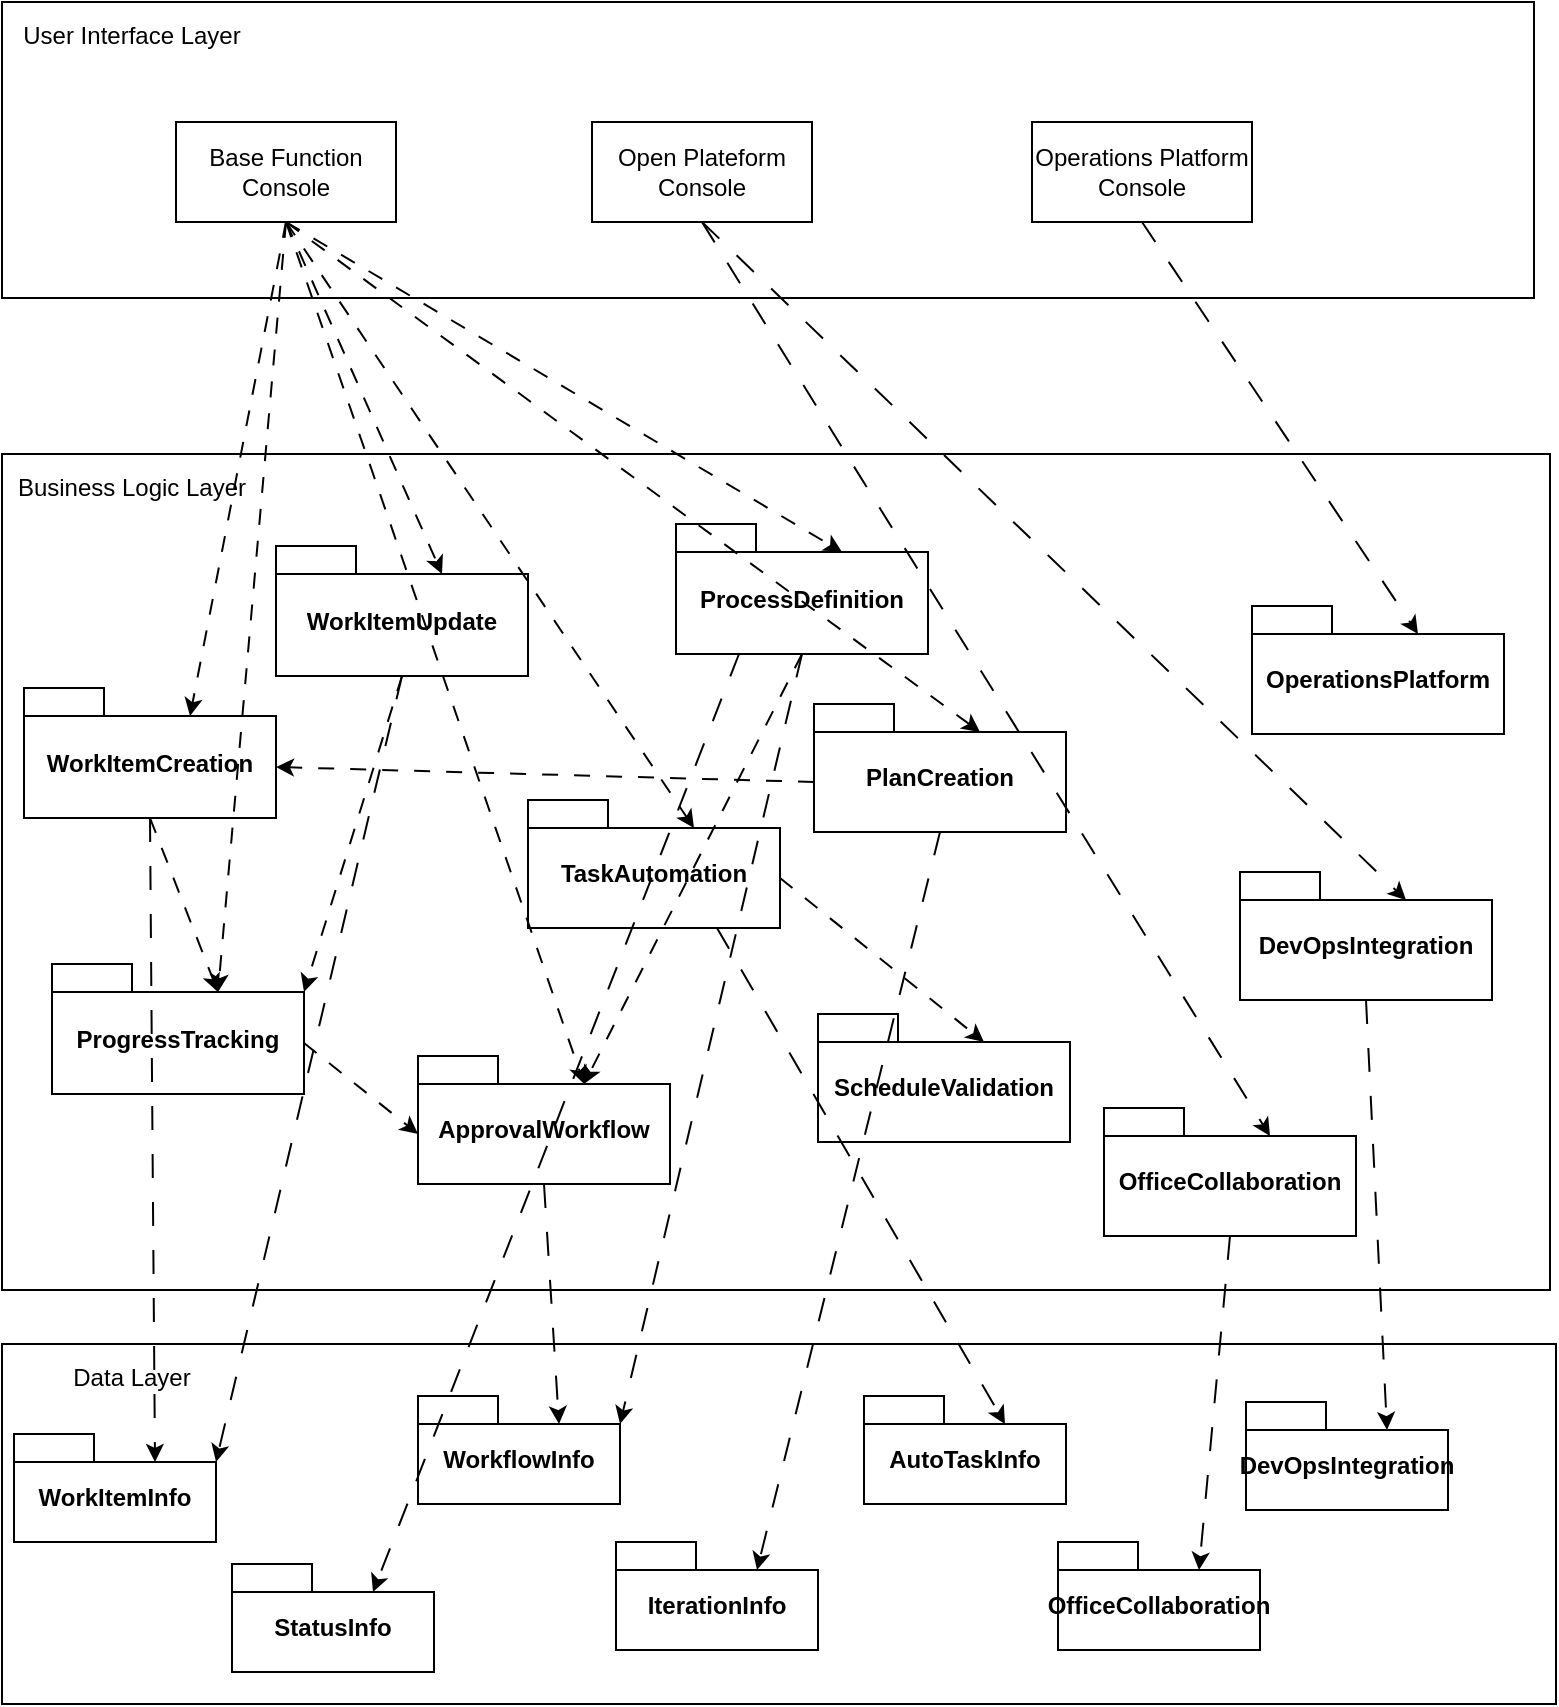 <mxfile version="26.1.3">
  <diagram name="第 1 页" id="LAimbSd9u4otUmIS_u9X">
    <mxGraphModel dx="1642" dy="1185" grid="0" gridSize="10" guides="1" tooltips="1" connect="1" arrows="1" fold="1" page="0" pageScale="1" pageWidth="827" pageHeight="1169" math="0" shadow="0">
      <root>
        <mxCell id="0" />
        <mxCell id="1" parent="0" />
        <mxCell id="-5gHlo677Q9oYCEak8Rk-1" value="" style="rounded=0;whiteSpace=wrap;html=1;" parent="1" vertex="1">
          <mxGeometry x="-355" y="-366" width="766" height="148" as="geometry" />
        </mxCell>
        <mxCell id="-5gHlo677Q9oYCEak8Rk-2" value="" style="rounded=0;whiteSpace=wrap;html=1;" parent="1" vertex="1">
          <mxGeometry x="-355" y="-140" width="774" height="418" as="geometry" />
        </mxCell>
        <mxCell id="-5gHlo677Q9oYCEak8Rk-3" value="" style="rounded=0;whiteSpace=wrap;html=1;" parent="1" vertex="1">
          <mxGeometry x="-355" y="305" width="777" height="180" as="geometry" />
        </mxCell>
        <mxCell id="-5gHlo677Q9oYCEak8Rk-4" value="User Interface Layer" style="text;html=1;align=center;verticalAlign=middle;whiteSpace=wrap;rounded=0;" parent="1" vertex="1">
          <mxGeometry x="-355" y="-366" width="130" height="33" as="geometry" />
        </mxCell>
        <mxCell id="-5gHlo677Q9oYCEak8Rk-5" value="Business Logic Layer" style="text;html=1;align=center;verticalAlign=middle;whiteSpace=wrap;rounded=0;" parent="1" vertex="1">
          <mxGeometry x="-355" y="-140" width="130" height="33" as="geometry" />
        </mxCell>
        <mxCell id="-5gHlo677Q9oYCEak8Rk-6" value="Data Layer" style="text;html=1;align=center;verticalAlign=middle;whiteSpace=wrap;rounded=0;" parent="1" vertex="1">
          <mxGeometry x="-355" y="305" width="130" height="33" as="geometry" />
        </mxCell>
        <mxCell id="-5gHlo677Q9oYCEak8Rk-7" value="WorkItemCreation" style="shape=folder;fontStyle=1;spacingTop=10;tabWidth=40;tabHeight=14;tabPosition=left;html=1;whiteSpace=wrap;" parent="1" vertex="1">
          <mxGeometry x="-344" y="-23" width="126" height="65" as="geometry" />
        </mxCell>
        <mxCell id="-5gHlo677Q9oYCEak8Rk-8" value="Base Function Console" style="html=1;whiteSpace=wrap;" parent="1" vertex="1">
          <mxGeometry x="-268" y="-306" width="110" height="50" as="geometry" />
        </mxCell>
        <mxCell id="-5gHlo677Q9oYCEak8Rk-9" value="Operations Platform Console" style="html=1;whiteSpace=wrap;" parent="1" vertex="1">
          <mxGeometry x="160" y="-306" width="110" height="50" as="geometry" />
        </mxCell>
        <mxCell id="-5gHlo677Q9oYCEak8Rk-10" value="Open Plateform Console" style="html=1;whiteSpace=wrap;" parent="1" vertex="1">
          <mxGeometry x="-60" y="-306" width="110" height="50" as="geometry" />
        </mxCell>
        <mxCell id="-5gHlo677Q9oYCEak8Rk-15" value="WorkItemUpdate" style="shape=folder;fontStyle=1;spacingTop=10;tabWidth=40;tabHeight=14;tabPosition=left;html=1;whiteSpace=wrap;" parent="1" vertex="1">
          <mxGeometry x="-218" y="-94" width="126" height="65" as="geometry" />
        </mxCell>
        <mxCell id="-5gHlo677Q9oYCEak8Rk-16" value="ProgressTracking" style="shape=folder;fontStyle=1;spacingTop=10;tabWidth=40;tabHeight=14;tabPosition=left;html=1;whiteSpace=wrap;" parent="1" vertex="1">
          <mxGeometry x="-330" y="115" width="126" height="65" as="geometry" />
        </mxCell>
        <mxCell id="-5gHlo677Q9oYCEak8Rk-17" value="ProcessDefinition" style="shape=folder;fontStyle=1;spacingTop=10;tabWidth=40;tabHeight=14;tabPosition=left;html=1;whiteSpace=wrap;" parent="1" vertex="1">
          <mxGeometry x="-18" y="-105" width="126" height="65" as="geometry" />
        </mxCell>
        <mxCell id="-5gHlo677Q9oYCEak8Rk-18" value="ApprovalWorkflow" style="shape=folder;fontStyle=1;spacingTop=10;tabWidth=40;tabHeight=14;tabPosition=left;html=1;whiteSpace=wrap;" parent="1" vertex="1">
          <mxGeometry x="-147" y="161" width="126" height="64" as="geometry" />
        </mxCell>
        <mxCell id="-5gHlo677Q9oYCEak8Rk-19" value="PlanCreation" style="shape=folder;fontStyle=1;spacingTop=10;tabWidth=40;tabHeight=14;tabPosition=left;html=1;whiteSpace=wrap;" parent="1" vertex="1">
          <mxGeometry x="51" y="-15" width="126" height="64" as="geometry" />
        </mxCell>
        <mxCell id="-5gHlo677Q9oYCEak8Rk-20" value="ScheduleValidation" style="shape=folder;fontStyle=1;spacingTop=10;tabWidth=40;tabHeight=14;tabPosition=left;html=1;whiteSpace=wrap;" parent="1" vertex="1">
          <mxGeometry x="53" y="140" width="126" height="64" as="geometry" />
        </mxCell>
        <mxCell id="-5gHlo677Q9oYCEak8Rk-21" value="TaskAutomation" style="shape=folder;fontStyle=1;spacingTop=10;tabWidth=40;tabHeight=14;tabPosition=left;html=1;whiteSpace=wrap;" parent="1" vertex="1">
          <mxGeometry x="-92" y="33" width="126" height="64" as="geometry" />
        </mxCell>
        <mxCell id="-5gHlo677Q9oYCEak8Rk-23" value="DevOpsIntegration" style="shape=folder;fontStyle=1;spacingTop=10;tabWidth=40;tabHeight=14;tabPosition=left;html=1;whiteSpace=wrap;" parent="1" vertex="1">
          <mxGeometry x="264" y="69" width="126" height="64" as="geometry" />
        </mxCell>
        <mxCell id="-5gHlo677Q9oYCEak8Rk-24" value="OfficeCollaboration" style="shape=folder;fontStyle=1;spacingTop=10;tabWidth=40;tabHeight=14;tabPosition=left;html=1;whiteSpace=wrap;" parent="1" vertex="1">
          <mxGeometry x="196" y="187" width="126" height="64" as="geometry" />
        </mxCell>
        <mxCell id="-5gHlo677Q9oYCEak8Rk-25" value="OperationsPlatform" style="shape=folder;fontStyle=1;spacingTop=10;tabWidth=40;tabHeight=14;tabPosition=left;html=1;whiteSpace=wrap;" parent="1" vertex="1">
          <mxGeometry x="270" y="-64" width="126" height="64" as="geometry" />
        </mxCell>
        <mxCell id="-5gHlo677Q9oYCEak8Rk-26" value="WorkItemInfo" style="shape=folder;fontStyle=1;spacingTop=10;tabWidth=40;tabHeight=14;tabPosition=left;html=1;whiteSpace=wrap;" parent="1" vertex="1">
          <mxGeometry x="-349" y="350" width="101" height="54" as="geometry" />
        </mxCell>
        <mxCell id="-5gHlo677Q9oYCEak8Rk-27" value="StatusInfo" style="shape=folder;fontStyle=1;spacingTop=10;tabWidth=40;tabHeight=14;tabPosition=left;html=1;whiteSpace=wrap;" parent="1" vertex="1">
          <mxGeometry x="-240" y="415" width="101" height="54" as="geometry" />
        </mxCell>
        <mxCell id="-5gHlo677Q9oYCEak8Rk-28" value="WorkflowInfo" style="shape=folder;fontStyle=1;spacingTop=10;tabWidth=40;tabHeight=14;tabPosition=left;html=1;whiteSpace=wrap;" parent="1" vertex="1">
          <mxGeometry x="-147" y="331" width="101" height="54" as="geometry" />
        </mxCell>
        <mxCell id="-5gHlo677Q9oYCEak8Rk-29" value="IterationInfo" style="shape=folder;fontStyle=1;spacingTop=10;tabWidth=40;tabHeight=14;tabPosition=left;html=1;whiteSpace=wrap;" parent="1" vertex="1">
          <mxGeometry x="-48" y="404" width="101" height="54" as="geometry" />
        </mxCell>
        <mxCell id="-5gHlo677Q9oYCEak8Rk-30" value="AutoTaskInfo" style="shape=folder;fontStyle=1;spacingTop=10;tabWidth=40;tabHeight=14;tabPosition=left;html=1;whiteSpace=wrap;" parent="1" vertex="1">
          <mxGeometry x="76" y="331" width="101" height="54" as="geometry" />
        </mxCell>
        <mxCell id="-5gHlo677Q9oYCEak8Rk-31" value="DevOpsIntegration" style="shape=folder;fontStyle=1;spacingTop=10;tabWidth=40;tabHeight=14;tabPosition=left;html=1;whiteSpace=wrap;" parent="1" vertex="1">
          <mxGeometry x="267" y="334" width="101" height="54" as="geometry" />
        </mxCell>
        <mxCell id="-5gHlo677Q9oYCEak8Rk-32" value="OfficeCollaboration" style="shape=folder;fontStyle=1;spacingTop=10;tabWidth=40;tabHeight=14;tabPosition=left;html=1;whiteSpace=wrap;" parent="1" vertex="1">
          <mxGeometry x="173" y="404" width="101" height="54" as="geometry" />
        </mxCell>
        <mxCell id="-5gHlo677Q9oYCEak8Rk-34" style="rounded=0;orthogonalLoop=1;jettySize=auto;html=1;exitX=0.5;exitY=1;exitDx=0;exitDy=0;entryX=0;entryY=0;entryDx=83;entryDy=14;entryPerimeter=0;dashed=1;dashPattern=8 8;" parent="1" source="-5gHlo677Q9oYCEak8Rk-8" target="-5gHlo677Q9oYCEak8Rk-15" edge="1">
          <mxGeometry relative="1" as="geometry" />
        </mxCell>
        <mxCell id="-5gHlo677Q9oYCEak8Rk-35" style="rounded=0;orthogonalLoop=1;jettySize=auto;html=1;exitX=0.5;exitY=1;exitDx=0;exitDy=0;entryX=0;entryY=0;entryDx=83;entryDy=14;entryPerimeter=0;dashed=1;dashPattern=8 8;" parent="1" source="-5gHlo677Q9oYCEak8Rk-8" target="-5gHlo677Q9oYCEak8Rk-7" edge="1">
          <mxGeometry relative="1" as="geometry" />
        </mxCell>
        <mxCell id="-5gHlo677Q9oYCEak8Rk-36" style="rounded=0;orthogonalLoop=1;jettySize=auto;html=1;exitX=0.5;exitY=1;exitDx=0;exitDy=0;entryX=0;entryY=0;entryDx=83;entryDy=14;entryPerimeter=0;dashed=1;dashPattern=8 8;" parent="1" source="-5gHlo677Q9oYCEak8Rk-8" target="-5gHlo677Q9oYCEak8Rk-17" edge="1">
          <mxGeometry relative="1" as="geometry" />
        </mxCell>
        <mxCell id="-5gHlo677Q9oYCEak8Rk-37" style="rounded=0;orthogonalLoop=1;jettySize=auto;html=1;exitX=0.5;exitY=1;exitDx=0;exitDy=0;entryX=0;entryY=0;entryDx=83;entryDy=14;entryPerimeter=0;dashed=1;dashPattern=12 12;" parent="1" source="-5gHlo677Q9oYCEak8Rk-10" target="-5gHlo677Q9oYCEak8Rk-23" edge="1">
          <mxGeometry relative="1" as="geometry" />
        </mxCell>
        <mxCell id="-5gHlo677Q9oYCEak8Rk-38" style="rounded=0;orthogonalLoop=1;jettySize=auto;html=1;exitX=0.5;exitY=1;exitDx=0;exitDy=0;entryX=0;entryY=0;entryDx=83;entryDy=14;entryPerimeter=0;dashed=1;dashPattern=12 12;" parent="1" source="-5gHlo677Q9oYCEak8Rk-10" target="-5gHlo677Q9oYCEak8Rk-24" edge="1">
          <mxGeometry relative="1" as="geometry" />
        </mxCell>
        <mxCell id="-5gHlo677Q9oYCEak8Rk-39" style="rounded=0;orthogonalLoop=1;jettySize=auto;html=1;exitX=0.5;exitY=1;exitDx=0;exitDy=0;entryX=0;entryY=0;entryDx=83;entryDy=14;entryPerimeter=0;dashed=1;dashPattern=8 8;" parent="1" source="-5gHlo677Q9oYCEak8Rk-8" target="-5gHlo677Q9oYCEak8Rk-21" edge="1">
          <mxGeometry relative="1" as="geometry" />
        </mxCell>
        <mxCell id="-5gHlo677Q9oYCEak8Rk-40" style="rounded=0;orthogonalLoop=1;jettySize=auto;html=1;exitX=0.5;exitY=1;exitDx=0;exitDy=0;entryX=0;entryY=0;entryDx=83;entryDy=14;entryPerimeter=0;dashed=1;dashPattern=8 8;" parent="1" source="-5gHlo677Q9oYCEak8Rk-8" target="-5gHlo677Q9oYCEak8Rk-19" edge="1">
          <mxGeometry relative="1" as="geometry" />
        </mxCell>
        <mxCell id="-5gHlo677Q9oYCEak8Rk-41" style="rounded=0;orthogonalLoop=1;jettySize=auto;html=1;exitX=0.5;exitY=1;exitDx=0;exitDy=0;entryX=0;entryY=0;entryDx=83;entryDy=14;entryPerimeter=0;dashed=1;dashPattern=8 8;" parent="1" source="-5gHlo677Q9oYCEak8Rk-8" target="-5gHlo677Q9oYCEak8Rk-16" edge="1">
          <mxGeometry relative="1" as="geometry" />
        </mxCell>
        <mxCell id="-5gHlo677Q9oYCEak8Rk-42" style="rounded=0;orthogonalLoop=1;jettySize=auto;html=1;exitX=0.5;exitY=1;exitDx=0;exitDy=0;entryX=0;entryY=0;entryDx=83;entryDy=14;entryPerimeter=0;dashed=1;dashPattern=8 8;" parent="1" source="-5gHlo677Q9oYCEak8Rk-8" target="-5gHlo677Q9oYCEak8Rk-18" edge="1">
          <mxGeometry relative="1" as="geometry" />
        </mxCell>
        <mxCell id="-5gHlo677Q9oYCEak8Rk-44" style="rounded=0;orthogonalLoop=1;jettySize=auto;html=1;exitX=0;exitY=0;exitDx=126;exitDy=39.5;exitPerimeter=0;entryX=0;entryY=0;entryDx=0;entryDy=39;entryPerimeter=0;dashed=1;dashPattern=8 8;" parent="1" source="-5gHlo677Q9oYCEak8Rk-16" target="-5gHlo677Q9oYCEak8Rk-18" edge="1">
          <mxGeometry relative="1" as="geometry" />
        </mxCell>
        <mxCell id="-5gHlo677Q9oYCEak8Rk-45" style="rounded=0;orthogonalLoop=1;jettySize=auto;html=1;exitX=0;exitY=0;exitDx=126;exitDy=39;exitPerimeter=0;entryX=0;entryY=0;entryDx=83;entryDy=14;entryPerimeter=0;dashed=1;dashPattern=8 8;" parent="1" source="-5gHlo677Q9oYCEak8Rk-21" target="-5gHlo677Q9oYCEak8Rk-20" edge="1">
          <mxGeometry relative="1" as="geometry" />
        </mxCell>
        <mxCell id="-5gHlo677Q9oYCEak8Rk-46" style="rounded=0;orthogonalLoop=1;jettySize=auto;html=1;exitX=0.5;exitY=1;exitDx=0;exitDy=0;entryX=0;entryY=0;entryDx=83;entryDy=14;entryPerimeter=0;dashed=1;dashPattern=12 12;" parent="1" source="-5gHlo677Q9oYCEak8Rk-9" target="-5gHlo677Q9oYCEak8Rk-25" edge="1">
          <mxGeometry relative="1" as="geometry" />
        </mxCell>
        <mxCell id="-5gHlo677Q9oYCEak8Rk-47" style="rounded=0;orthogonalLoop=1;jettySize=auto;html=1;exitX=0.5;exitY=1;exitDx=0;exitDy=0;exitPerimeter=0;entryX=0;entryY=0;entryDx=83;entryDy=14;entryPerimeter=0;dashed=1;dashPattern=8 8;" parent="1" source="-5gHlo677Q9oYCEak8Rk-7" target="-5gHlo677Q9oYCEak8Rk-16" edge="1">
          <mxGeometry relative="1" as="geometry" />
        </mxCell>
        <mxCell id="-5gHlo677Q9oYCEak8Rk-48" style="rounded=0;orthogonalLoop=1;jettySize=auto;html=1;exitX=0.5;exitY=1;exitDx=0;exitDy=0;exitPerimeter=0;entryX=0;entryY=0;entryDx=126;entryDy=14;entryPerimeter=0;dashed=1;dashPattern=8 8;" parent="1" source="-5gHlo677Q9oYCEak8Rk-15" target="-5gHlo677Q9oYCEak8Rk-16" edge="1">
          <mxGeometry relative="1" as="geometry" />
        </mxCell>
        <mxCell id="-5gHlo677Q9oYCEak8Rk-49" style="rounded=0;orthogonalLoop=1;jettySize=auto;html=1;exitX=0;exitY=0;exitDx=0;exitDy=39;exitPerimeter=0;entryX=0;entryY=0;entryDx=126;entryDy=39.5;entryPerimeter=0;dashed=1;dashPattern=8 8;" parent="1" source="-5gHlo677Q9oYCEak8Rk-19" target="-5gHlo677Q9oYCEak8Rk-7" edge="1">
          <mxGeometry relative="1" as="geometry" />
        </mxCell>
        <mxCell id="-5gHlo677Q9oYCEak8Rk-50" style="rounded=0;orthogonalLoop=1;jettySize=auto;html=1;exitX=0.5;exitY=1;exitDx=0;exitDy=0;exitPerimeter=0;entryX=0;entryY=0;entryDx=83;entryDy=14;entryPerimeter=0;dashed=1;dashPattern=8 8;" parent="1" source="-5gHlo677Q9oYCEak8Rk-17" target="-5gHlo677Q9oYCEak8Rk-18" edge="1">
          <mxGeometry relative="1" as="geometry" />
        </mxCell>
        <mxCell id="-5gHlo677Q9oYCEak8Rk-51" style="rounded=0;orthogonalLoop=1;jettySize=auto;html=1;exitX=0.5;exitY=1;exitDx=0;exitDy=0;exitPerimeter=0;entryX=0;entryY=0;entryDx=70.5;entryDy=14;entryPerimeter=0;dashed=1;dashPattern=12 12;" parent="1" source="-5gHlo677Q9oYCEak8Rk-7" target="-5gHlo677Q9oYCEak8Rk-26" edge="1">
          <mxGeometry relative="1" as="geometry" />
        </mxCell>
        <mxCell id="FUPATp9W0nGQFSza6nIp-1" style="rounded=0;orthogonalLoop=1;jettySize=auto;html=1;exitX=0.5;exitY=1;exitDx=0;exitDy=0;exitPerimeter=0;entryX=0;entryY=0;entryDx=101;entryDy=14;entryPerimeter=0;dashed=1;dashPattern=12 12;" edge="1" parent="1" source="-5gHlo677Q9oYCEak8Rk-15" target="-5gHlo677Q9oYCEak8Rk-26">
          <mxGeometry relative="1" as="geometry" />
        </mxCell>
        <mxCell id="FUPATp9W0nGQFSza6nIp-2" style="rounded=0;orthogonalLoop=1;jettySize=auto;html=1;exitX=0.5;exitY=1;exitDx=0;exitDy=0;exitPerimeter=0;entryX=0;entryY=0;entryDx=70.5;entryDy=14;entryPerimeter=0;dashed=1;dashPattern=12 12;" edge="1" parent="1" source="-5gHlo677Q9oYCEak8Rk-18" target="-5gHlo677Q9oYCEak8Rk-28">
          <mxGeometry relative="1" as="geometry" />
        </mxCell>
        <mxCell id="FUPATp9W0nGQFSza6nIp-3" style="rounded=0;orthogonalLoop=1;jettySize=auto;html=1;exitX=0.5;exitY=1;exitDx=0;exitDy=0;exitPerimeter=0;entryX=0;entryY=0;entryDx=70.5;entryDy=14;entryPerimeter=0;dashed=1;dashPattern=12 12;" edge="1" parent="1" source="-5gHlo677Q9oYCEak8Rk-19" target="-5gHlo677Q9oYCEak8Rk-29">
          <mxGeometry relative="1" as="geometry" />
        </mxCell>
        <mxCell id="FUPATp9W0nGQFSza6nIp-4" style="rounded=0;orthogonalLoop=1;jettySize=auto;html=1;exitX=0.5;exitY=1;exitDx=0;exitDy=0;exitPerimeter=0;entryX=0;entryY=0;entryDx=70.5;entryDy=14;entryPerimeter=0;dashed=1;dashPattern=12 12;" edge="1" parent="1" source="-5gHlo677Q9oYCEak8Rk-24" target="-5gHlo677Q9oYCEak8Rk-32">
          <mxGeometry relative="1" as="geometry" />
        </mxCell>
        <mxCell id="FUPATp9W0nGQFSza6nIp-5" style="rounded=0;orthogonalLoop=1;jettySize=auto;html=1;exitX=0.5;exitY=1;exitDx=0;exitDy=0;exitPerimeter=0;entryX=0;entryY=0;entryDx=70.5;entryDy=14;entryPerimeter=0;dashed=1;dashPattern=12 12;" edge="1" parent="1" source="-5gHlo677Q9oYCEak8Rk-23" target="-5gHlo677Q9oYCEak8Rk-31">
          <mxGeometry relative="1" as="geometry" />
        </mxCell>
        <mxCell id="FUPATp9W0nGQFSza6nIp-6" style="rounded=0;orthogonalLoop=1;jettySize=auto;html=1;exitX=0.5;exitY=1;exitDx=0;exitDy=0;exitPerimeter=0;entryX=0;entryY=0;entryDx=101;entryDy=14;entryPerimeter=0;dashed=1;dashPattern=12 12;" edge="1" parent="1" source="-5gHlo677Q9oYCEak8Rk-17" target="-5gHlo677Q9oYCEak8Rk-28">
          <mxGeometry relative="1" as="geometry" />
        </mxCell>
        <mxCell id="FUPATp9W0nGQFSza6nIp-7" style="rounded=0;orthogonalLoop=1;jettySize=auto;html=1;exitX=0.25;exitY=1;exitDx=0;exitDy=0;exitPerimeter=0;entryX=0;entryY=0;entryDx=70.5;entryDy=14;entryPerimeter=0;dashed=1;dashPattern=12 12;" edge="1" parent="1" source="-5gHlo677Q9oYCEak8Rk-17" target="-5gHlo677Q9oYCEak8Rk-27">
          <mxGeometry relative="1" as="geometry" />
        </mxCell>
        <mxCell id="FUPATp9W0nGQFSza6nIp-8" style="rounded=0;orthogonalLoop=1;jettySize=auto;html=1;exitX=0.75;exitY=1;exitDx=0;exitDy=0;exitPerimeter=0;entryX=0;entryY=0;entryDx=70.5;entryDy=14;entryPerimeter=0;dashed=1;dashPattern=12 12;" edge="1" parent="1" source="-5gHlo677Q9oYCEak8Rk-21" target="-5gHlo677Q9oYCEak8Rk-30">
          <mxGeometry relative="1" as="geometry" />
        </mxCell>
      </root>
    </mxGraphModel>
  </diagram>
</mxfile>
